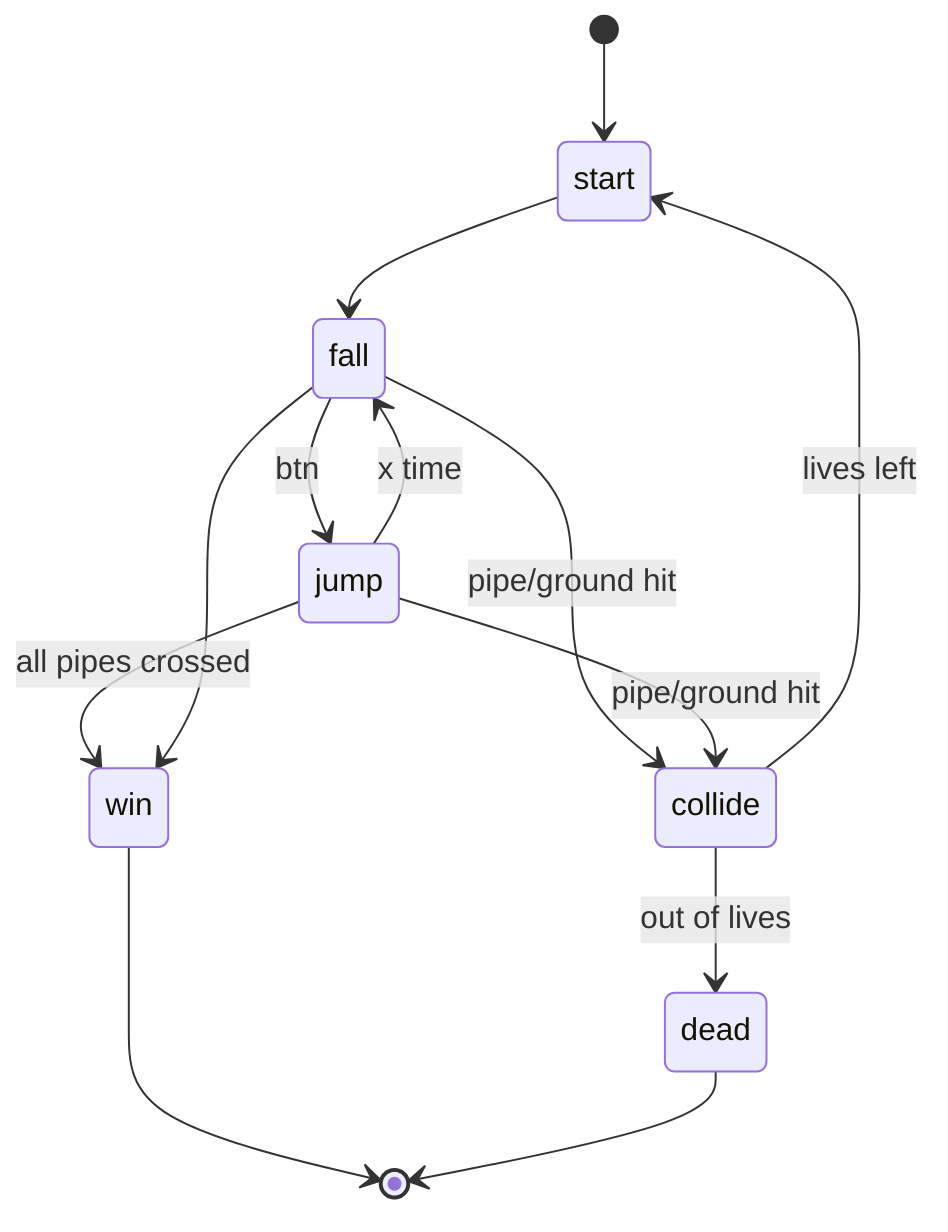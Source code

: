 stateDiagram
    [*] --> start
    %%Background/pipes etc start moving

    start --> fall
    fall --> jump : btn
    jump --> fall : x time

    fall --> collide : pipe/ground hit
    jump --> collide : pipe/ground hit
    jump --> win : all pipes crossed
    fall --> win

    collide --> start : lives left
    collide --> dead : out of lives

    win --> [*]
    dead --> [*]